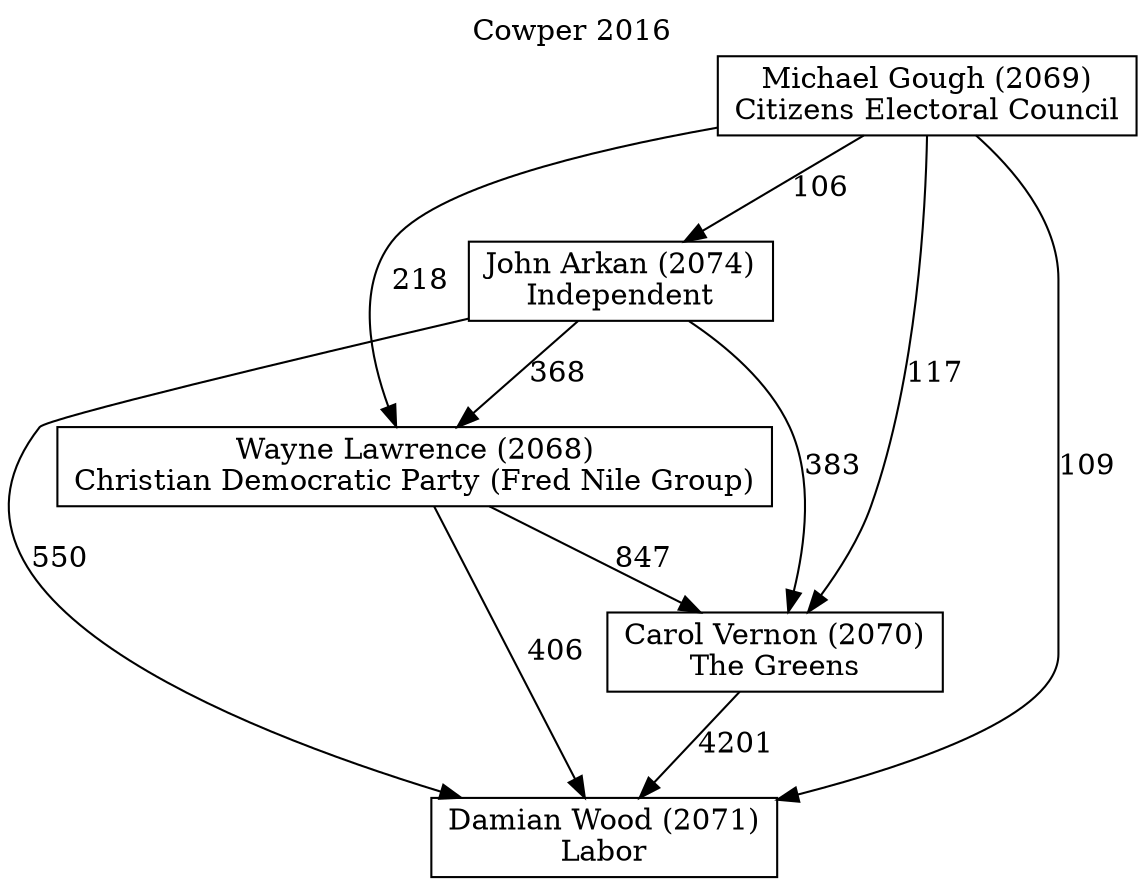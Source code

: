 // House preference flow
digraph "Damian Wood (2071)_Cowper_2016" {
	graph [label="Cowper 2016" labelloc=t mclimit=10]
	node [shape=box]
	"Damian Wood (2071)" [label="Damian Wood (2071)
Labor"]
	"Carol Vernon (2070)" [label="Carol Vernon (2070)
The Greens"]
	"Wayne Lawrence (2068)" [label="Wayne Lawrence (2068)
Christian Democratic Party (Fred Nile Group)"]
	"John Arkan (2074)" [label="John Arkan (2074)
Independent"]
	"Michael Gough (2069)" [label="Michael Gough (2069)
Citizens Electoral Council"]
	"Carol Vernon (2070)" -> "Damian Wood (2071)" [label=4201]
	"Wayne Lawrence (2068)" -> "Carol Vernon (2070)" [label=847]
	"John Arkan (2074)" -> "Wayne Lawrence (2068)" [label=368]
	"Michael Gough (2069)" -> "John Arkan (2074)" [label=106]
	"Wayne Lawrence (2068)" -> "Damian Wood (2071)" [label=406]
	"John Arkan (2074)" -> "Damian Wood (2071)" [label=550]
	"Michael Gough (2069)" -> "Damian Wood (2071)" [label=109]
	"Michael Gough (2069)" -> "Wayne Lawrence (2068)" [label=218]
	"John Arkan (2074)" -> "Carol Vernon (2070)" [label=383]
	"Michael Gough (2069)" -> "Carol Vernon (2070)" [label=117]
}
